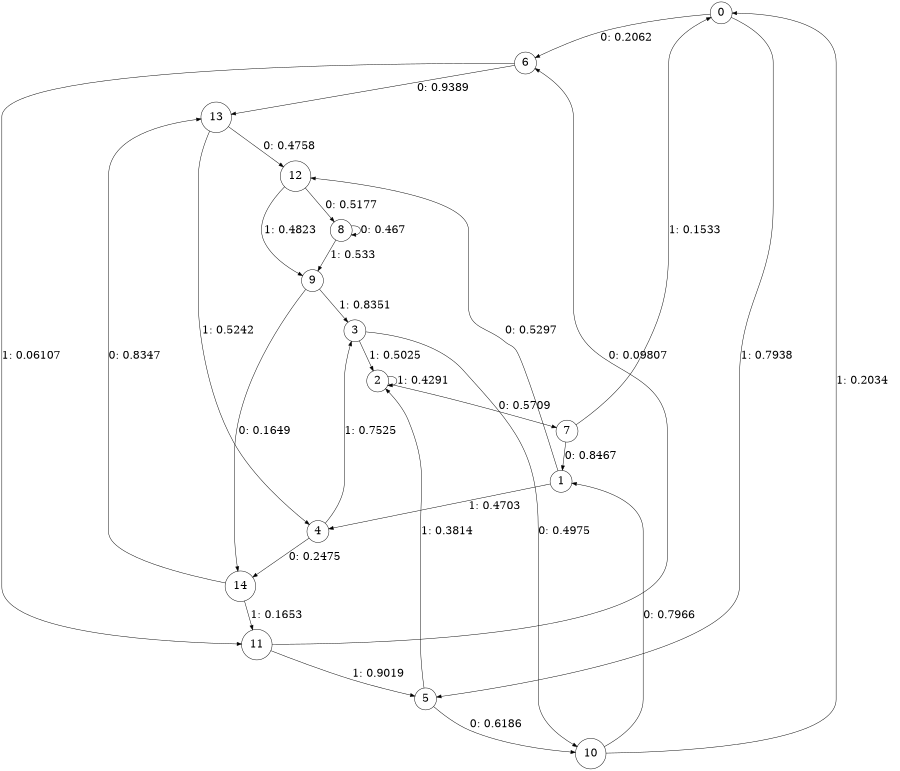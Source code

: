 digraph "ch5randomL4" {
size = "6,8.5";
ratio = "fill";
node [shape = circle];
node [fontsize = 24];
edge [fontsize = 24];
0 -> 6 [label = "0: 0.2062   "];
0 -> 5 [label = "1: 0.7938   "];
1 -> 12 [label = "0: 0.5297   "];
1 -> 4 [label = "1: 0.4703   "];
2 -> 7 [label = "0: 0.5709   "];
2 -> 2 [label = "1: 0.4291   "];
3 -> 10 [label = "0: 0.4975   "];
3 -> 2 [label = "1: 0.5025   "];
4 -> 14 [label = "0: 0.2475   "];
4 -> 3 [label = "1: 0.7525   "];
5 -> 10 [label = "0: 0.6186   "];
5 -> 2 [label = "1: 0.3814   "];
6 -> 13 [label = "0: 0.9389   "];
6 -> 11 [label = "1: 0.06107  "];
7 -> 1 [label = "0: 0.8467   "];
7 -> 0 [label = "1: 0.1533   "];
8 -> 8 [label = "0: 0.467    "];
8 -> 9 [label = "1: 0.533    "];
9 -> 14 [label = "0: 0.1649   "];
9 -> 3 [label = "1: 0.8351   "];
10 -> 1 [label = "0: 0.7966   "];
10 -> 0 [label = "1: 0.2034   "];
11 -> 6 [label = "0: 0.09807  "];
11 -> 5 [label = "1: 0.9019   "];
12 -> 8 [label = "0: 0.5177   "];
12 -> 9 [label = "1: 0.4823   "];
13 -> 12 [label = "0: 0.4758   "];
13 -> 4 [label = "1: 0.5242   "];
14 -> 13 [label = "0: 0.8347   "];
14 -> 11 [label = "1: 0.1653   "];
}